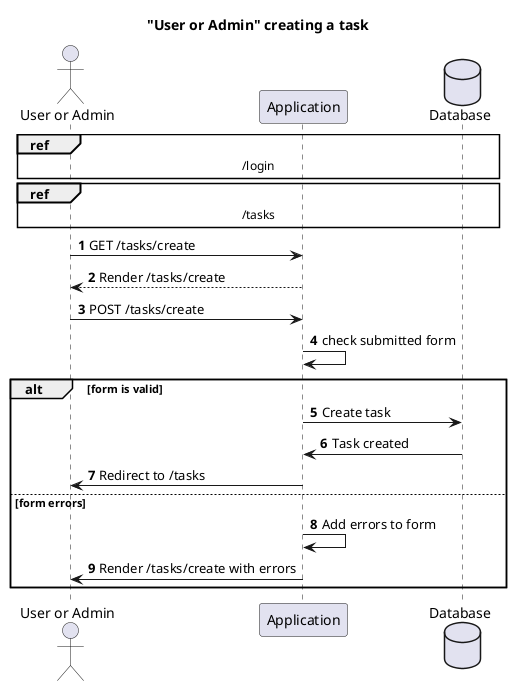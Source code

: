 @startuml
autonumber
title       "User or Admin" creating a task
actor       "User or Admin"
participant Application
database    Database

ref over "User or Admin", Application, Database
    /login
end ref
ref over "User or Admin", Application, Database
    /tasks
end ref
"User or Admin" -> Application: GET /tasks/create
"User or Admin" <-- Application: Render /tasks/create
"User or Admin" -> Application: POST /tasks/create
Application -> Application: check submitted form

alt form is valid
    Application -> Database: Create task
    Database -> Application: Task created
    Application -> "User or Admin": Redirect to /tasks
else form errors
    Application -> Application: Add errors to form
    Application -> "User or Admin": Render /tasks/create with errors
end
@enduml
